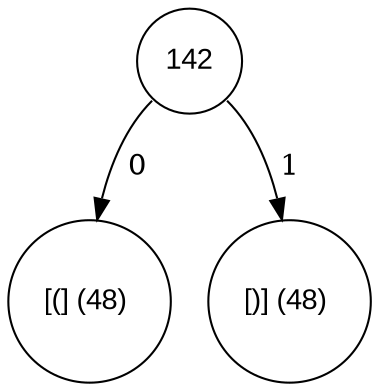 digraph tree {
	node [fontname="Arial", shape="circle", width=0.5]; 

142:sw -> 40 [label = " 0"]; 
40 [label = "[(] (48) "]; 
142:se -> 41 [label = " 1"]; 
41 [label = "[)] (48) "]; 
}
